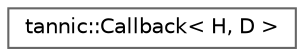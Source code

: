 digraph "Graphical Class Hierarchy"
{
 // LATEX_PDF_SIZE
  bgcolor="transparent";
  edge [fontname=Helvetica,fontsize=10,labelfontname=Helvetica,labelfontsize=10];
  node [fontname=Helvetica,fontsize=10,shape=box,height=0.2,width=0.4];
  rankdir="LR";
  Node0 [id="Node000000",label="tannic::Callback\< H, D \>",height=0.2,width=0.4,color="grey40", fillcolor="white", style="filled",URL="$d2/d24/classtannic_1_1Callback.html",tooltip=" "];
}
